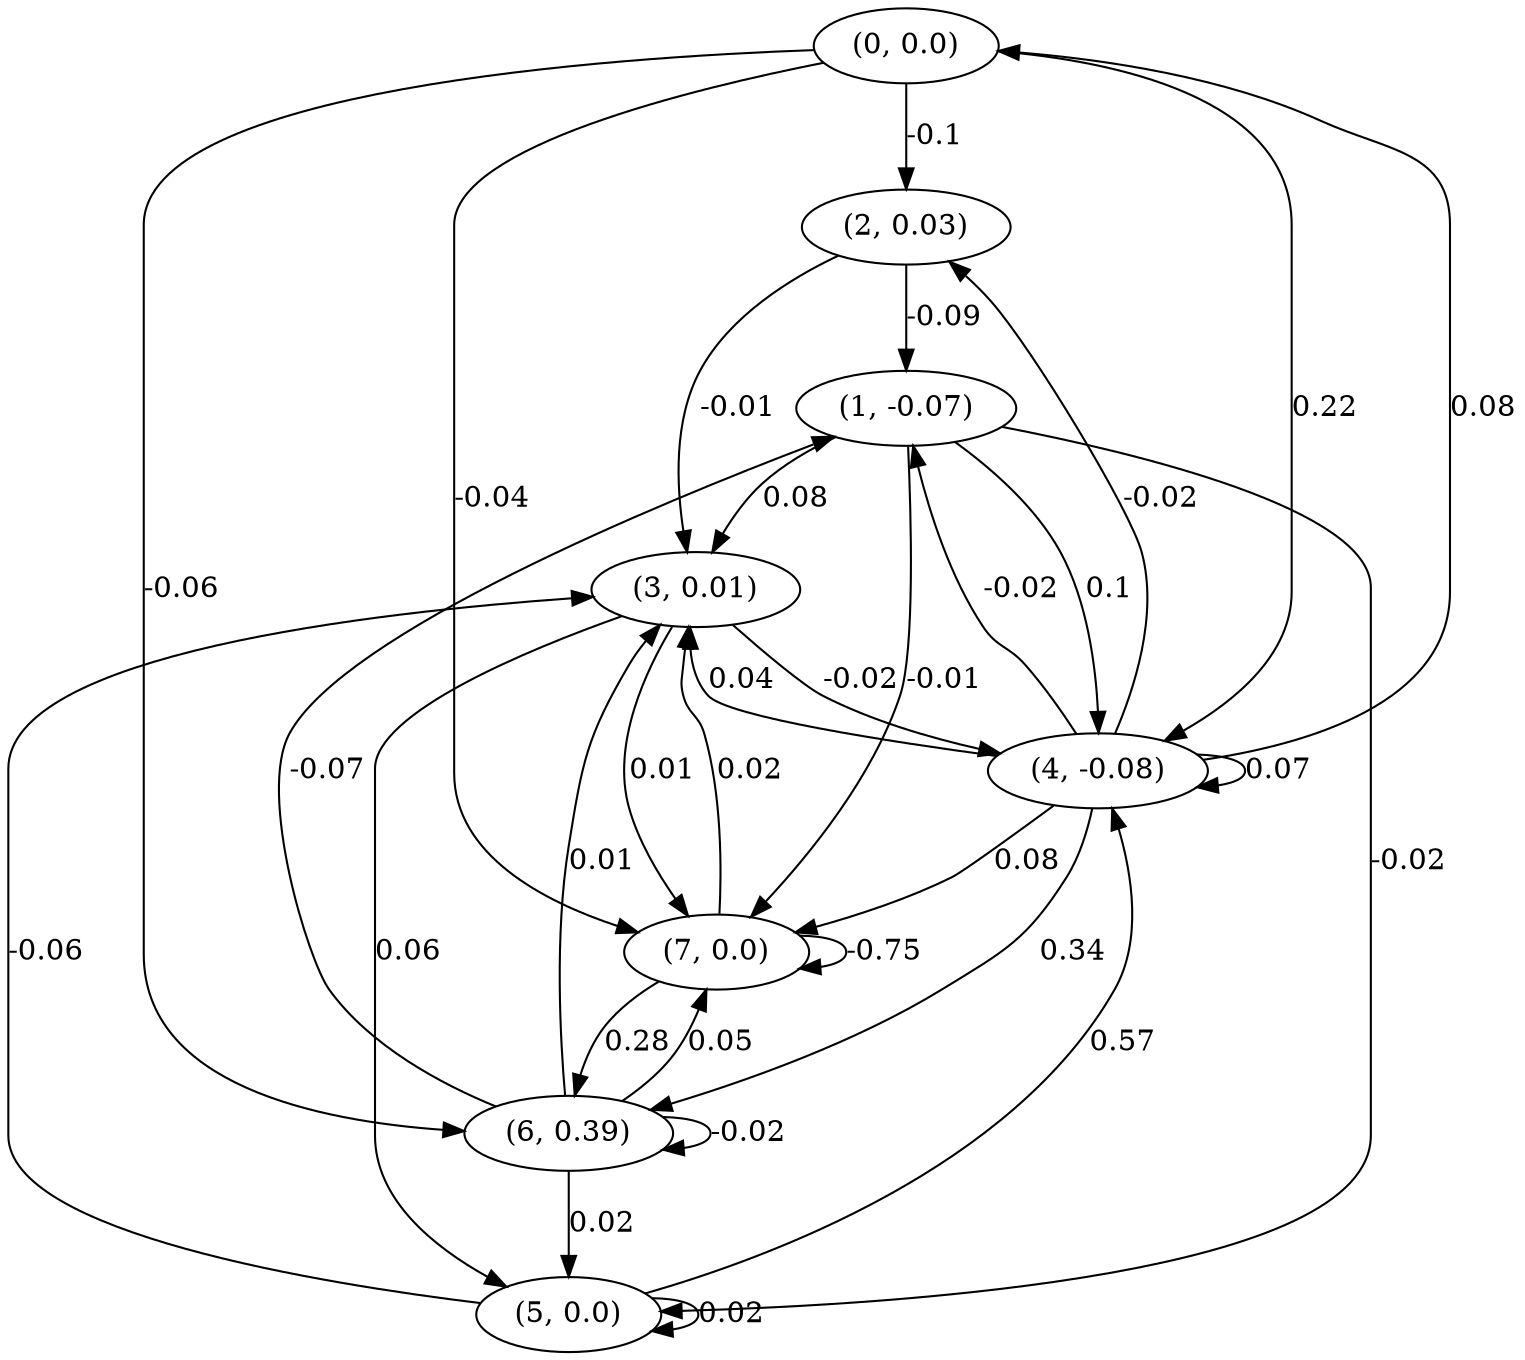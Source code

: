 digraph {
    0 [ label = "(0, 0.0)" ]
    1 [ label = "(1, -0.07)" ]
    2 [ label = "(2, 0.03)" ]
    3 [ label = "(3, 0.01)" ]
    4 [ label = "(4, -0.08)" ]
    5 [ label = "(5, 0.0)" ]
    6 [ label = "(6, 0.39)" ]
    7 [ label = "(7, 0.0)" ]
    4 -> 4 [ label = "0.07" ]
    5 -> 5 [ label = "0.02" ]
    6 -> 6 [ label = "-0.02" ]
    7 -> 7 [ label = "-0.75" ]
    4 -> 0 [ label = "0.08" ]
    2 -> 1 [ label = "-0.09" ]
    4 -> 1 [ label = "-0.02" ]
    6 -> 1 [ label = "-0.07" ]
    0 -> 2 [ label = "-0.1" ]
    4 -> 2 [ label = "-0.02" ]
    1 -> 3 [ label = "0.08" ]
    2 -> 3 [ label = "-0.01" ]
    4 -> 3 [ label = "0.04" ]
    5 -> 3 [ label = "-0.06" ]
    6 -> 3 [ label = "0.01" ]
    7 -> 3 [ label = "0.02" ]
    0 -> 4 [ label = "0.22" ]
    1 -> 4 [ label = "0.1" ]
    3 -> 4 [ label = "-0.02" ]
    5 -> 4 [ label = "0.57" ]
    1 -> 5 [ label = "-0.02" ]
    3 -> 5 [ label = "0.06" ]
    6 -> 5 [ label = "0.02" ]
    0 -> 6 [ label = "-0.06" ]
    4 -> 6 [ label = "0.34" ]
    7 -> 6 [ label = "0.28" ]
    0 -> 7 [ label = "-0.04" ]
    1 -> 7 [ label = "-0.01" ]
    3 -> 7 [ label = "0.01" ]
    4 -> 7 [ label = "0.08" ]
    6 -> 7 [ label = "0.05" ]
}

